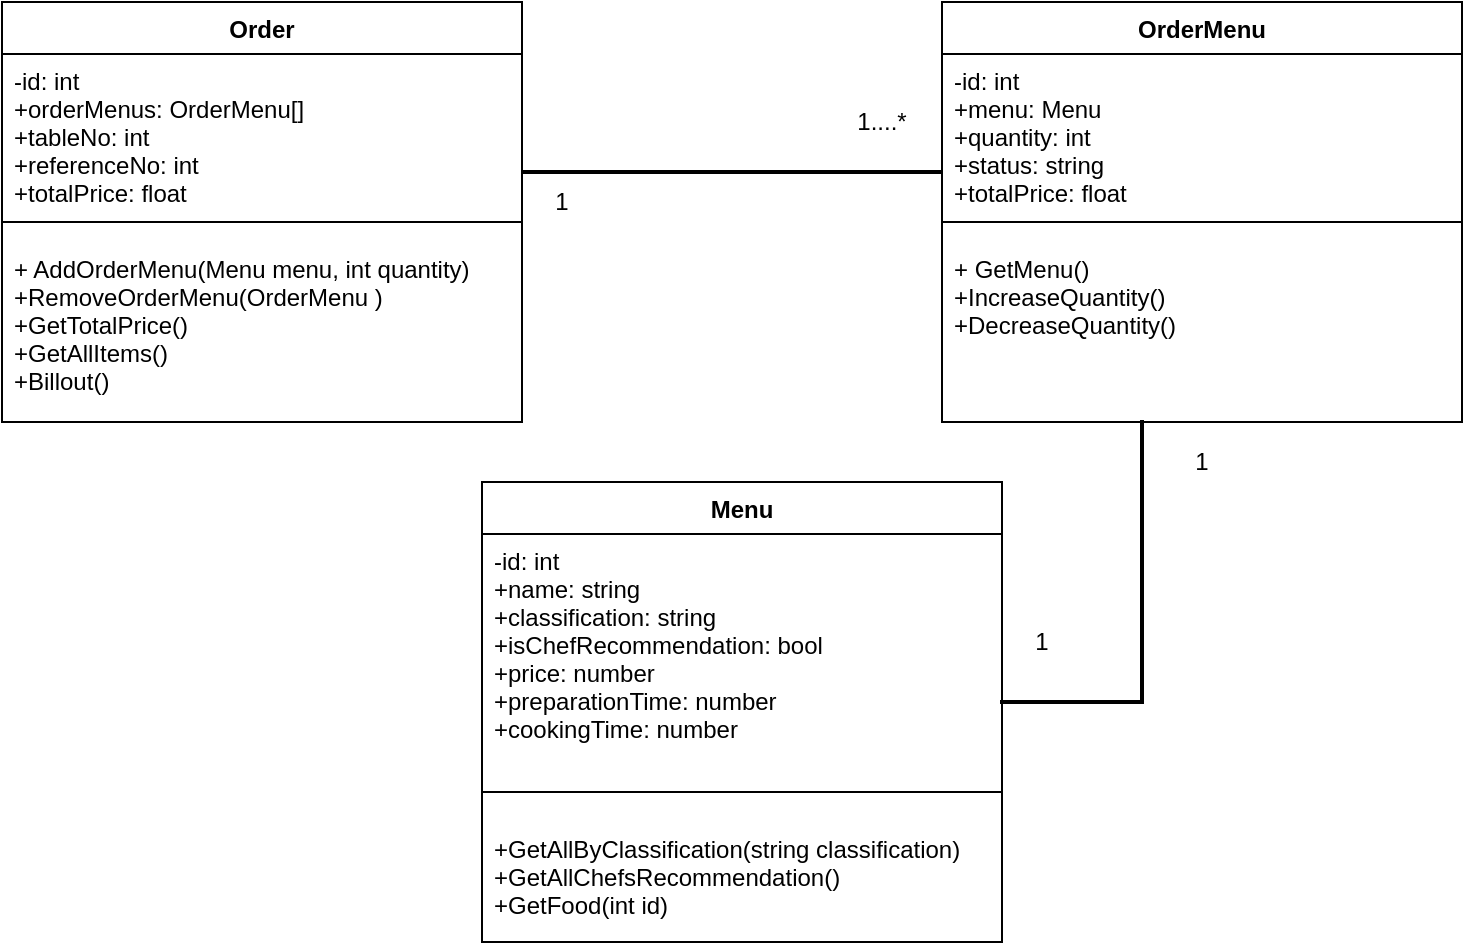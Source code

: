 <mxfile version="15.3.1" type="github">
  <diagram id="C5RBs43oDa-KdzZeNtuy" name="Page-1">
    <mxGraphModel dx="1503" dy="574" grid="1" gridSize="10" guides="1" tooltips="1" connect="1" arrows="1" fold="1" page="1" pageScale="1" pageWidth="827" pageHeight="1169" math="0" shadow="0">
      <root>
        <mxCell id="WIyWlLk6GJQsqaUBKTNV-0" />
        <mxCell id="WIyWlLk6GJQsqaUBKTNV-1" parent="WIyWlLk6GJQsqaUBKTNV-0" />
        <mxCell id="HTfLJjGdmCUncHQMvjyv-12" value="Order&#xa;" style="swimlane;fontStyle=1;align=center;verticalAlign=top;childLayout=stackLayout;horizontal=1;startSize=26;horizontalStack=0;resizeParent=1;resizeParentMax=0;resizeLast=0;collapsible=1;marginBottom=0;" vertex="1" parent="WIyWlLk6GJQsqaUBKTNV-1">
          <mxGeometry x="20" y="30" width="260" height="210" as="geometry" />
        </mxCell>
        <mxCell id="HTfLJjGdmCUncHQMvjyv-13" value="-id: int&#xa;+orderMenus: OrderMenu[]&#xa;+tableNo: int&#xa;+referenceNo: int&#xa;+totalPrice: float" style="text;strokeColor=none;fillColor=none;align=left;verticalAlign=top;spacingLeft=4;spacingRight=4;overflow=hidden;rotatable=0;points=[[0,0.5],[1,0.5]];portConstraint=eastwest;" vertex="1" parent="HTfLJjGdmCUncHQMvjyv-12">
          <mxGeometry y="26" width="260" height="74" as="geometry" />
        </mxCell>
        <mxCell id="HTfLJjGdmCUncHQMvjyv-14" value="" style="line;strokeWidth=1;fillColor=none;align=left;verticalAlign=middle;spacingTop=-1;spacingLeft=3;spacingRight=3;rotatable=0;labelPosition=right;points=[];portConstraint=eastwest;" vertex="1" parent="HTfLJjGdmCUncHQMvjyv-12">
          <mxGeometry y="100" width="260" height="20" as="geometry" />
        </mxCell>
        <mxCell id="HTfLJjGdmCUncHQMvjyv-15" value="+ AddOrderMenu(Menu menu, int quantity)&#xa;+RemoveOrderMenu(OrderMenu )&#xa;+GetTotalPrice()&#xa;+GetAllItems()&#xa;+Billout()" style="text;strokeColor=none;fillColor=none;align=left;verticalAlign=top;spacingLeft=4;spacingRight=4;overflow=hidden;rotatable=0;points=[[0,0.5],[1,0.5]];portConstraint=eastwest;" vertex="1" parent="HTfLJjGdmCUncHQMvjyv-12">
          <mxGeometry y="120" width="260" height="90" as="geometry" />
        </mxCell>
        <mxCell id="HTfLJjGdmCUncHQMvjyv-16" value="OrderMenu" style="swimlane;fontStyle=1;align=center;verticalAlign=top;childLayout=stackLayout;horizontal=1;startSize=26;horizontalStack=0;resizeParent=1;resizeParentMax=0;resizeLast=0;collapsible=1;marginBottom=0;" vertex="1" parent="WIyWlLk6GJQsqaUBKTNV-1">
          <mxGeometry x="490" y="30" width="260" height="210" as="geometry" />
        </mxCell>
        <mxCell id="HTfLJjGdmCUncHQMvjyv-17" value="-id: int&#xa;+menu: Menu&#xa;+quantity: int&#xa;+status: string&#xa;+totalPrice: float" style="text;strokeColor=none;fillColor=none;align=left;verticalAlign=top;spacingLeft=4;spacingRight=4;overflow=hidden;rotatable=0;points=[[0,0.5],[1,0.5]];portConstraint=eastwest;" vertex="1" parent="HTfLJjGdmCUncHQMvjyv-16">
          <mxGeometry y="26" width="260" height="74" as="geometry" />
        </mxCell>
        <mxCell id="HTfLJjGdmCUncHQMvjyv-18" value="" style="line;strokeWidth=1;fillColor=none;align=left;verticalAlign=middle;spacingTop=-1;spacingLeft=3;spacingRight=3;rotatable=0;labelPosition=right;points=[];portConstraint=eastwest;" vertex="1" parent="HTfLJjGdmCUncHQMvjyv-16">
          <mxGeometry y="100" width="260" height="20" as="geometry" />
        </mxCell>
        <mxCell id="HTfLJjGdmCUncHQMvjyv-19" value="+ GetMenu()&#xa;+IncreaseQuantity()&#xa;+DecreaseQuantity()" style="text;strokeColor=none;fillColor=none;align=left;verticalAlign=top;spacingLeft=4;spacingRight=4;overflow=hidden;rotatable=0;points=[[0,0.5],[1,0.5]];portConstraint=eastwest;" vertex="1" parent="HTfLJjGdmCUncHQMvjyv-16">
          <mxGeometry y="120" width="260" height="90" as="geometry" />
        </mxCell>
        <mxCell id="HTfLJjGdmCUncHQMvjyv-20" value="Menu" style="swimlane;fontStyle=1;align=center;verticalAlign=top;childLayout=stackLayout;horizontal=1;startSize=26;horizontalStack=0;resizeParent=1;resizeParentMax=0;resizeLast=0;collapsible=1;marginBottom=0;" vertex="1" parent="WIyWlLk6GJQsqaUBKTNV-1">
          <mxGeometry x="260" y="270" width="260" height="230" as="geometry" />
        </mxCell>
        <mxCell id="HTfLJjGdmCUncHQMvjyv-21" value="-id: int&#xa;+name: string&#xa;+classification: string&#xa;+isChefRecommendation: bool&#xa;+price: number&#xa;+preparationTime: number&#xa;+cookingTime: number" style="text;strokeColor=none;fillColor=none;align=left;verticalAlign=top;spacingLeft=4;spacingRight=4;overflow=hidden;rotatable=0;points=[[0,0.5],[1,0.5]];portConstraint=eastwest;" vertex="1" parent="HTfLJjGdmCUncHQMvjyv-20">
          <mxGeometry y="26" width="260" height="114" as="geometry" />
        </mxCell>
        <mxCell id="HTfLJjGdmCUncHQMvjyv-22" value="" style="line;strokeWidth=1;fillColor=none;align=left;verticalAlign=middle;spacingTop=-1;spacingLeft=3;spacingRight=3;rotatable=0;labelPosition=right;points=[];portConstraint=eastwest;" vertex="1" parent="HTfLJjGdmCUncHQMvjyv-20">
          <mxGeometry y="140" width="260" height="30" as="geometry" />
        </mxCell>
        <mxCell id="HTfLJjGdmCUncHQMvjyv-23" value="+GetAllByClassification(string classification)&#xa;+GetAllChefsRecommendation()&#xa;+GetFood(int id)" style="text;strokeColor=none;fillColor=none;align=left;verticalAlign=top;spacingLeft=4;spacingRight=4;overflow=hidden;rotatable=0;points=[[0,0.5],[1,0.5]];portConstraint=eastwest;" vertex="1" parent="HTfLJjGdmCUncHQMvjyv-20">
          <mxGeometry y="170" width="260" height="60" as="geometry" />
        </mxCell>
        <mxCell id="HTfLJjGdmCUncHQMvjyv-24" value="" style="line;strokeWidth=2;html=1;" vertex="1" parent="WIyWlLk6GJQsqaUBKTNV-1">
          <mxGeometry x="280" y="110" width="210" height="10" as="geometry" />
        </mxCell>
        <mxCell id="HTfLJjGdmCUncHQMvjyv-25" value="" style="shape=partialRectangle;whiteSpace=wrap;html=1;bottom=0;right=0;fillColor=none;direction=west;strokeWidth=2;" vertex="1" parent="WIyWlLk6GJQsqaUBKTNV-1">
          <mxGeometry x="520" y="240" width="70" height="140" as="geometry" />
        </mxCell>
        <mxCell id="HTfLJjGdmCUncHQMvjyv-28" value="1" style="text;html=1;strokeColor=none;fillColor=none;align=center;verticalAlign=middle;whiteSpace=wrap;rounded=0;" vertex="1" parent="WIyWlLk6GJQsqaUBKTNV-1">
          <mxGeometry x="280" y="120" width="40" height="20" as="geometry" />
        </mxCell>
        <mxCell id="HTfLJjGdmCUncHQMvjyv-29" value="1....*" style="text;html=1;strokeColor=none;fillColor=none;align=center;verticalAlign=middle;whiteSpace=wrap;rounded=0;" vertex="1" parent="WIyWlLk6GJQsqaUBKTNV-1">
          <mxGeometry x="440" y="80" width="40" height="20" as="geometry" />
        </mxCell>
        <mxCell id="HTfLJjGdmCUncHQMvjyv-30" value="1" style="text;html=1;strokeColor=none;fillColor=none;align=center;verticalAlign=middle;whiteSpace=wrap;rounded=0;" vertex="1" parent="WIyWlLk6GJQsqaUBKTNV-1">
          <mxGeometry x="600" y="250" width="40" height="20" as="geometry" />
        </mxCell>
        <mxCell id="HTfLJjGdmCUncHQMvjyv-31" value="1" style="text;html=1;strokeColor=none;fillColor=none;align=center;verticalAlign=middle;whiteSpace=wrap;rounded=0;" vertex="1" parent="WIyWlLk6GJQsqaUBKTNV-1">
          <mxGeometry x="520" y="340" width="40" height="20" as="geometry" />
        </mxCell>
      </root>
    </mxGraphModel>
  </diagram>
</mxfile>
